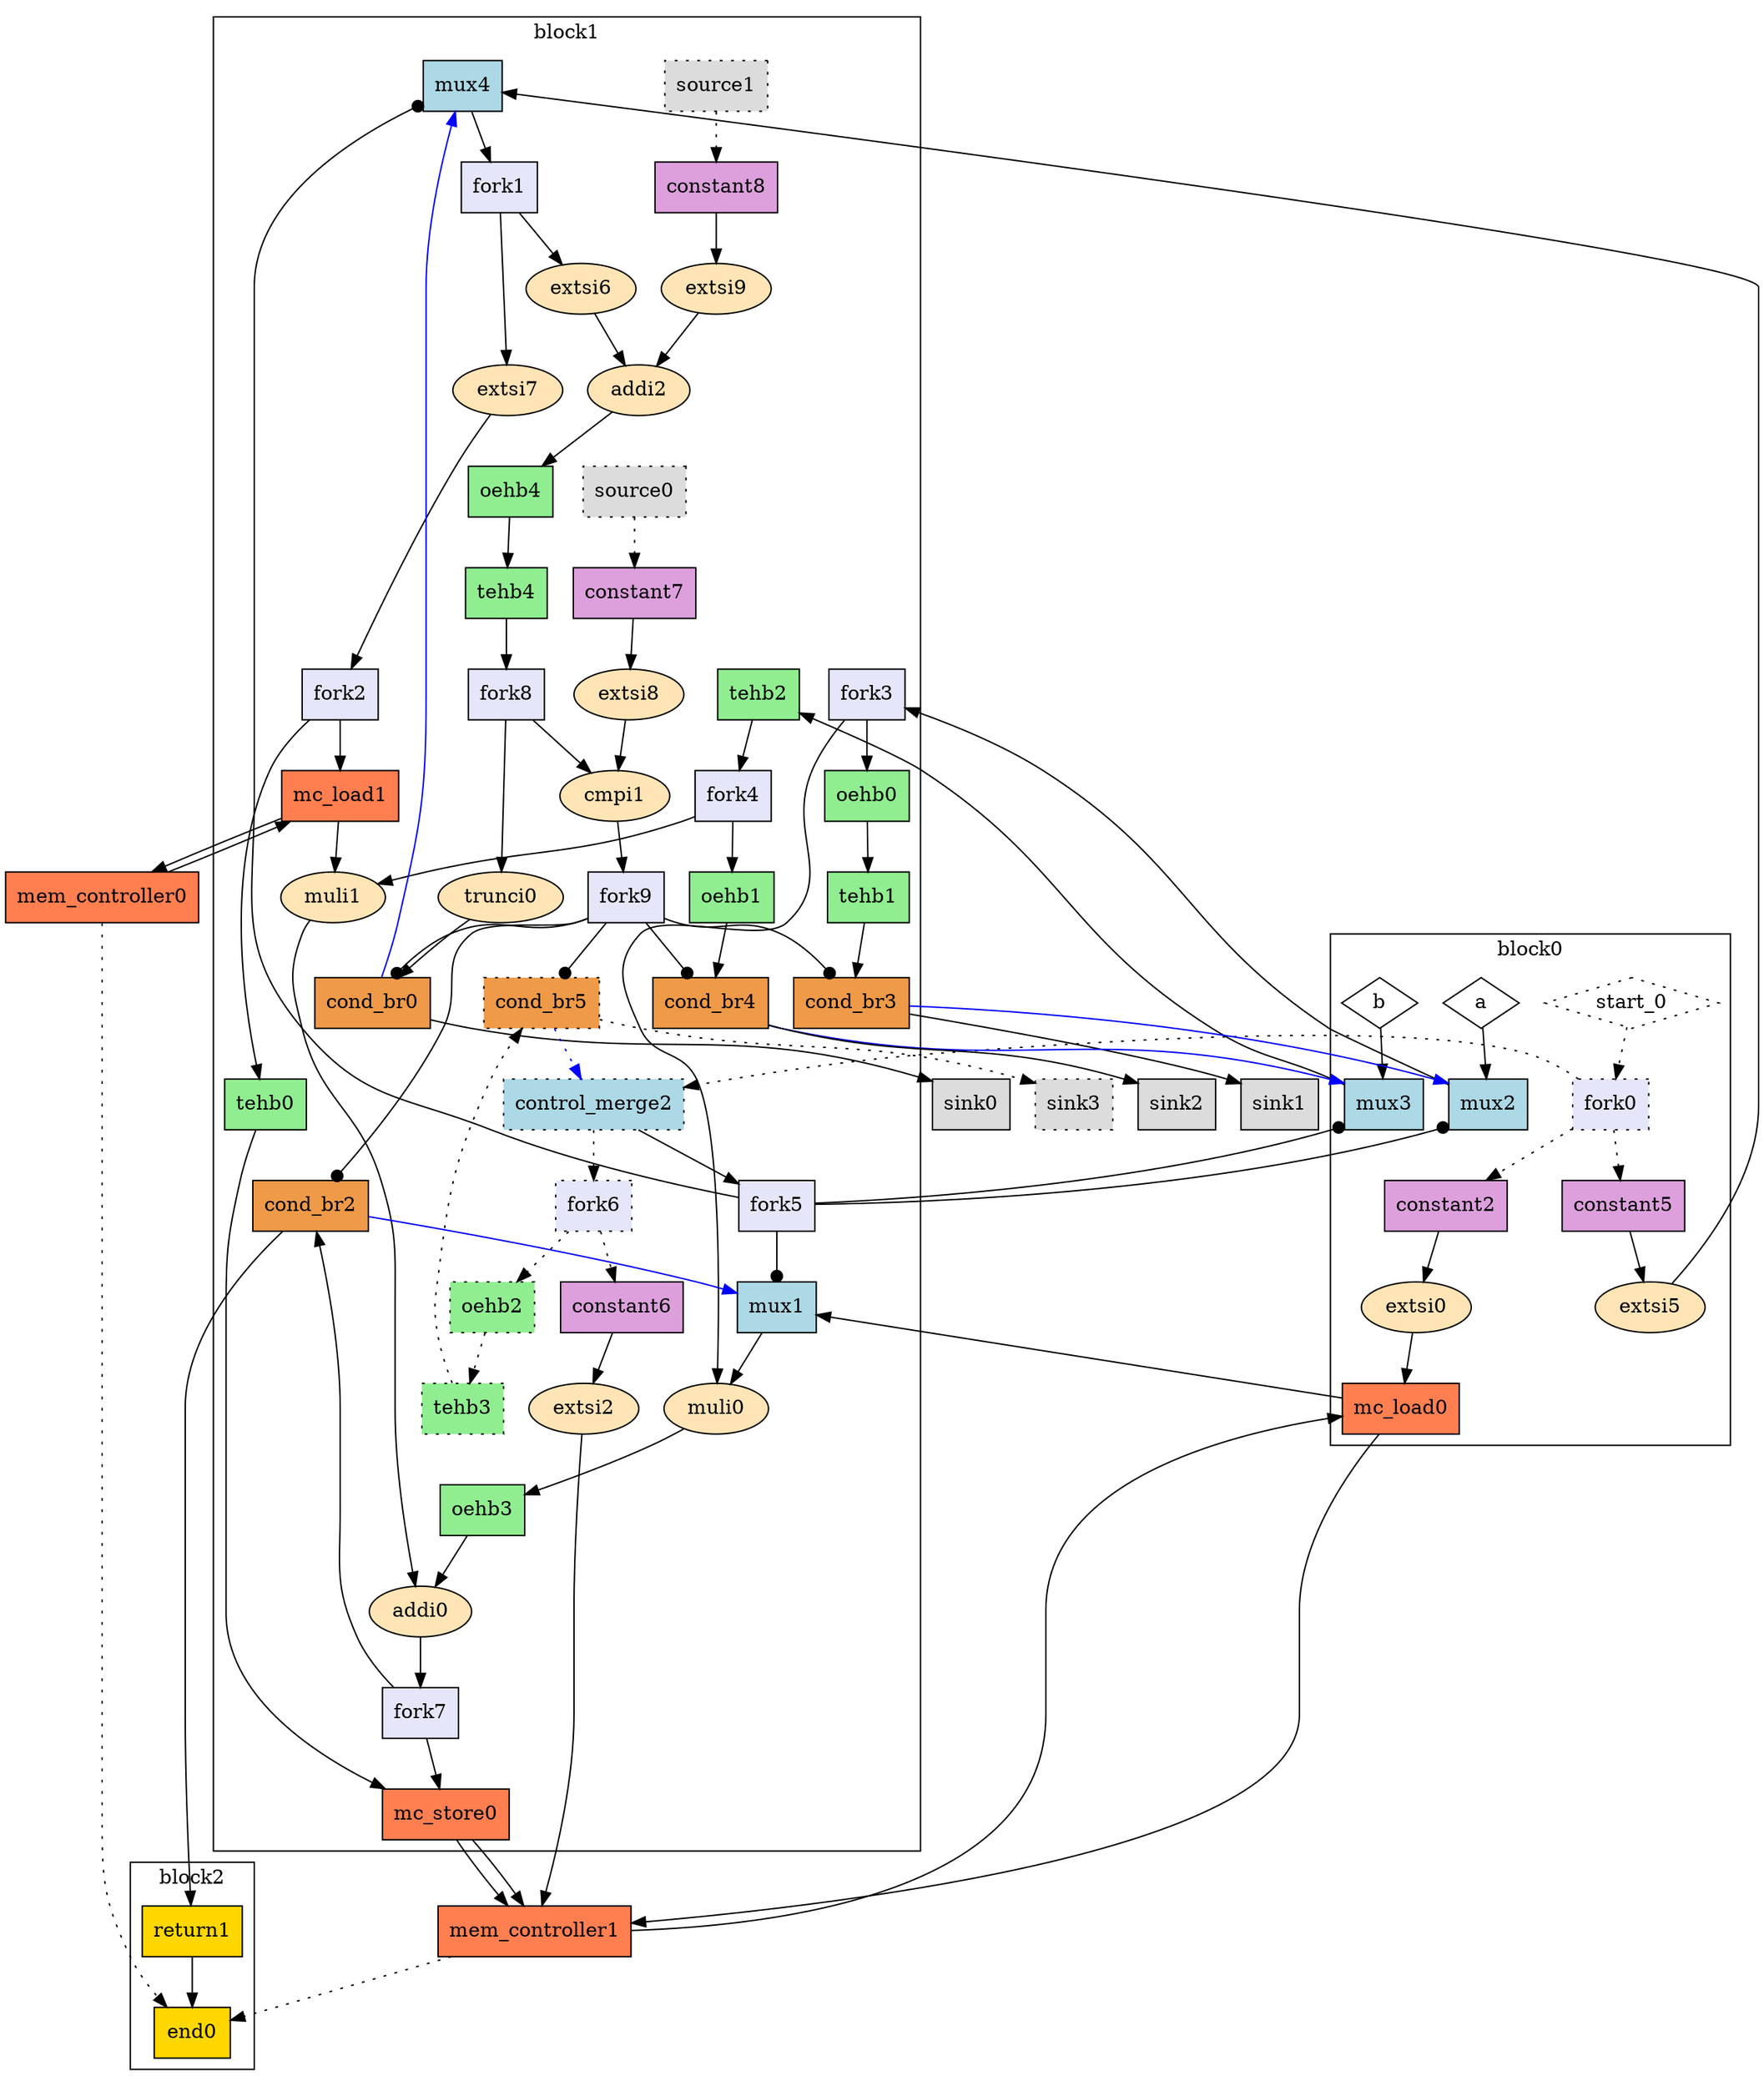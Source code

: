 Digraph G {
  splines=spline;
  compound=true; // Allow edges between clusters
  // Units/Channels in BB 0
  subgraph "cluster0" {
    label="block0"
    // Units from function arguments
    "a" [mlir_op="handshake.func", shape=diamond, label="a", style="solid", type="Entry", in="in1:32", out="out1:32", bbID=1]
    "b" [mlir_op="handshake.func", shape=diamond, label="b", style="solid", type="Entry", in="in1:32", out="out1:32", bbID=1]
    "start_0" [mlir_op="handshake.func", shape=diamond, label="start_0", style="dotted", type="Entry", control="true", in="in1:0", out="out1:0", bbID=1]
    // Units in BB 0
    "fork0" [mlir_op="handshake.fork", label="fork0", fillcolor=lavender, shape="box", style="filled, dotted", type="Fork", delay="0.000 0.100 0.100 0.000 0.000 0.000 0.000 0.000", in="in1:0", out="out1:0 out2:0 out3:0", bbID=1]
    "constant2" [mlir_op="handshake.constant", label="constant2", fillcolor=plum, shape="box", style="filled", type="Constant", delay="0.000 0.000 0.000 0.000 0.000 0.000 0.000 0.000", in="in1:1", out="out1:1", value="0x0", bbID=1]
    "extsi0" [mlir_op="arith.extsi", label="extsi0", fillcolor=moccasin, shape="oval", style="filled", type="Operator", delay="0.000 0.000 0.000 0.000 0.000 0.000 0.000 0.000", in="in1:1", latency="0", op="sext_op", out="out1:32", II=1, bbID=1]
    "constant5" [mlir_op="handshake.constant", label="constant5", fillcolor=plum, shape="box", style="filled", type="Constant", delay="0.000 0.000 0.000 0.000 0.000 0.000 0.000 0.000", in="in1:2", out="out1:2", value="0x1", bbID=1]
    "mc_load0" [mlir_op="handshake.mc_load", label="mc_load0", fillcolor=coral, shape="box", style="filled", type="Operator", delay="1.412 1.409 0.000 0.000 0.000 0.000 0.000 0.000", in="in1:32 in2:32", latency="1", op="mc_load_op", out="out1:32 out2:32", II=1, bbID=1, portId=0]
    "extsi5" [mlir_op="arith.extsi", label="extsi5", fillcolor=moccasin, shape="oval", style="filled", type="Operator", delay="0.000 0.000 0.000 0.000 0.000 0.000 0.000 0.000", in="in1:2", latency="0", op="sext_op", out="out1:11", II=1, bbID=1]
    // Channels from function arguments
    "a" -> "mux2" [style="solid", dir="both", arrowtail="none", arrowhead="normal", from="out1", to="in3"]
    "b" -> "mux3" [style="solid", dir="both", arrowtail="none", arrowhead="normal", from="out1", to="in3"]
    "start_0" -> "fork0" [style="dotted", dir="both", arrowtail="none", arrowhead="normal", from="out1", to="in1"]
    // Channels in BB 0
    "fork0" -> "constant5" [style="dotted", dir="both", arrowtail="none", arrowhead="normal", from="out2", to="in1"]
    "fork0" -> "constant2" [style="dotted", dir="both", arrowtail="none", arrowhead="normal", from="out3", to="in1"]
    "constant2" -> "extsi0" [style="solid", dir="both", arrowtail="none", arrowhead="normal", from="out1", to="in1"]
    "extsi0" -> "mc_load0" [style="solid", dir="both", arrowtail="none", arrowhead="normal", from="out1", to="in2"]
    "constant5" -> "extsi5" [style="solid", dir="both", arrowtail="none", arrowhead="normal", from="out1", to="in1"]
  }
  // Units/Channels in BB 1
  subgraph "cluster1" {
    label="block1"
    // Units in BB 1
    "mux4" [mlir_op="handshake.mux", label="mux4", fillcolor=lightblue, shape="box", style="filled", type="Mux", delay="1.412 1.397 0.000 1.412 1.397 1.412 0.000 0.000", in="in1?:1 in2:11 in3:11", out="out1:11", bbID=2]
    "fork1" [mlir_op="handshake.fork", label="fork1", fillcolor=lavender, shape="box", style="filled", type="Fork", delay="0.000 0.100 0.100 0.000 0.000 0.000 0.000 0.000", in="in1:11", out="out1:11 out2:11", bbID=2]
    "extsi6" [mlir_op="arith.extsi", label="extsi6", fillcolor=moccasin, shape="oval", style="filled", type="Operator", delay="0.000 0.000 0.000 0.000 0.000 0.000 0.000 0.000", in="in1:11", latency="0", op="sext_op", out="out1:12", II=1, bbID=2]
    "extsi7" [mlir_op="arith.extsi", label="extsi7", fillcolor=moccasin, shape="oval", style="filled", type="Operator", delay="0.000 0.000 0.000 0.000 0.000 0.000 0.000 0.000", in="in1:11", latency="0", op="sext_op", out="out1:32", II=1, bbID=2]
    "fork2" [mlir_op="handshake.fork", label="fork2", fillcolor=lavender, shape="box", style="filled", type="Fork", delay="0.000 0.100 0.100 0.000 0.000 0.000 0.000 0.000", in="in1:32", out="out1:32 out2:32", bbID=2]
    "mux1" [mlir_op="handshake.mux", label="mux1", fillcolor=lightblue, shape="box", style="filled", type="Mux", delay="1.412 1.397 0.000 1.412 1.397 1.412 0.000 0.000", in="in1?:1 in2:32 in3:32", out="out1:32", bbID=2]
    "mux2" [mlir_op="handshake.mux", label="mux2", fillcolor=lightblue, shape="box", style="filled", type="Mux", delay="1.412 1.397 0.000 1.412 1.397 1.412 0.000 0.000", in="in1?:1 in2:32 in3:32", out="out1:32", bbID=2]
    "fork3" [mlir_op="handshake.fork", label="fork3", fillcolor=lavender, shape="box", style="filled", type="Fork", delay="0.000 0.100 0.100 0.000 0.000 0.000 0.000 0.000", in="in1:32", out="out1:32 out2:32", bbID=2]
    "mux3" [mlir_op="handshake.mux", label="mux3", fillcolor=lightblue, shape="box", style="filled", type="Mux", delay="1.412 1.397 0.000 1.412 1.397 1.412 0.000 0.000", in="in1?:1 in2:32 in3:32", out="out1:32", bbID=2]
    "tehb2" [mlir_op="handshake.tehb", label="tehb2", fillcolor=lightgreen, shape="box", style="filled", type="TEHB", delay="0.000 0.000 0.000 0.000 0.000 0.000 0.000 0.000", in="in1:32", out="out1:32", bbID=2, slots=1]
    "fork4" [mlir_op="handshake.fork", label="fork4", fillcolor=lavender, shape="box", style="filled", type="Fork", delay="0.000 0.100 0.100 0.000 0.000 0.000 0.000 0.000", in="in1:32", out="out1:32 out2:32", bbID=2]
    "control_merge2" [mlir_op="handshake.control_merge", label="control_merge2", fillcolor=lightblue, shape="box", style="filled, dotted", type="CntrlMerge", delay="0.000 1.397 0.000 0.000 0.000 0.000 0.000 0.000", in="in1:0 in2:0", out="out1:0 out2?:1", bbID=2]
    "fork5" [mlir_op="handshake.fork", label="fork5", fillcolor=lavender, shape="box", style="filled", type="Fork", delay="0.000 0.100 0.100 0.000 0.000 0.000 0.000 0.000", in="in1:1", out="out1:1 out2:1 out3:1 out4:1", bbID=2]
    "fork6" [mlir_op="handshake.fork", label="fork6", fillcolor=lavender, shape="box", style="filled, dotted", type="Fork", delay="0.000 0.100 0.100 0.000 0.000 0.000 0.000 0.000", in="in1:0", out="out1:0 out2:0", bbID=2]
    "constant6" [mlir_op="handshake.constant", label="constant6", fillcolor=plum, shape="box", style="filled", type="Constant", delay="0.000 0.000 0.000 0.000 0.000 0.000 0.000 0.000", in="in1:2", out="out1:2", value="0x1", bbID=2]
    "extsi2" [mlir_op="arith.extsi", label="extsi2", fillcolor=moccasin, shape="oval", style="filled", type="Operator", delay="0.000 0.000 0.000 0.000 0.000 0.000 0.000 0.000", in="in1:2", latency="0", op="sext_op", out="out1:32", II=1, bbID=2]
    "source0" [mlir_op="handshake.source", label="source0", fillcolor=gainsboro, shape="box", style="filled, dotted", type="Source", delay="0.000 0.000 0.000 0.000 0.000 0.000 0.000 0.000", out="out1:0", bbID=2]
    "constant7" [mlir_op="handshake.constant", label="constant7", fillcolor=plum, shape="box", style="filled", type="Constant", delay="0.000 0.000 0.000 0.000 0.000 0.000 0.000 0.000", in="in1:11", out="out1:11", value="0x3e8", bbID=2]
    "extsi8" [mlir_op="arith.extsi", label="extsi8", fillcolor=moccasin, shape="oval", style="filled", type="Operator", delay="0.000 0.000 0.000 0.000 0.000 0.000 0.000 0.000", in="in1:11", latency="0", op="sext_op", out="out1:12", II=1, bbID=2]
    "source1" [mlir_op="handshake.source", label="source1", fillcolor=gainsboro, shape="box", style="filled, dotted", type="Source", delay="0.000 0.000 0.000 0.000 0.000 0.000 0.000 0.000", out="out1:0", bbID=2]
    "constant8" [mlir_op="handshake.constant", label="constant8", fillcolor=plum, shape="box", style="filled", type="Constant", delay="0.000 0.000 0.000 0.000 0.000 0.000 0.000 0.000", in="in1:2", out="out1:2", value="0x1", bbID=2]
    "extsi9" [mlir_op="arith.extsi", label="extsi9", fillcolor=moccasin, shape="oval", style="filled", type="Operator", delay="0.000 0.000 0.000 0.000 0.000 0.000 0.000 0.000", in="in1:2", latency="0", op="sext_op", out="out1:12", II=1, bbID=2]
    "muli0" [mlir_op="arith.muli", label="muli0", fillcolor=moccasin, shape="oval", style="filled", type="Operator", delay="0.000 0.000 0.000 1.409 0.000 0.000 0.000 0.000", in="in1:32 in2:32", latency="4", op="mul_op", out="out1:32", II=1, bbID=2]
    "mc_load1" [mlir_op="handshake.mc_load", label="mc_load1", fillcolor=coral, shape="box", style="filled", type="Operator", delay="1.412 1.409 0.000 0.000 0.000 0.000 0.000 0.000", in="in1:32 in2:32", latency="1", op="mc_load_op", out="out1:32 out2:32", II=1, bbID=2, portId=0]
    "muli1" [mlir_op="arith.muli", label="muli1", fillcolor=moccasin, shape="oval", style="filled", type="Operator", delay="0.000 0.000 0.000 1.409 0.000 0.000 0.000 0.000", in="in1:32 in2:32", latency="4", op="mul_op", out="out1:32", II=1, bbID=2]
    "oehb3" [mlir_op="handshake.oehb", label="oehb3", fillcolor=lightgreen, shape="box", style="filled", type="OEHB", delay="0.000 0.000 0.000 0.000 0.000 0.000 0.000 0.000", in="in1:32", out="out1:32", bbID=2, slots=1]
    "addi0" [mlir_op="arith.addi", label="addi0", fillcolor=moccasin, shape="oval", style="filled", type="Operator", delay="2.287 1.397 1.400 1.409 0.000 0.000 0.000 0.000", in="in1:32 in2:32", latency="0", op="add_op", out="out1:32", II=1, bbID=2]
    "fork7" [mlir_op="handshake.fork", label="fork7", fillcolor=lavender, shape="box", style="filled", type="Fork", delay="0.000 0.100 0.100 0.000 0.000 0.000 0.000 0.000", in="in1:32", out="out1:32 out2:32", bbID=2]
    "tehb0" [mlir_op="handshake.tehb", label="tehb0", fillcolor=lightgreen, shape="box", style="filled", type="TEHB", delay="0.000 0.000 0.000 0.000 0.000 0.000 0.000 0.000", in="in1:32", out="out1:32", bbID=2, slots=1]
    "mc_store0" [mlir_op="handshake.mc_store", label="mc_store0", fillcolor=coral, shape="box", style="filled", type="Operator", delay="0.672 1.397 1.400 1.409 0.000 0.000 0.000 0.000", in="in1:32 in2:32", latency="0", op="mc_store_op", out="out1:32 out2:32", II=1, bbID=2, portId=0]
    "addi2" [mlir_op="arith.addi", label="addi2", fillcolor=moccasin, shape="oval", style="filled", type="Operator", delay="2.047 1.397 1.400 1.409 0.000 0.000 0.000 0.000", in="in1:12 in2:12", latency="0", op="add_op", out="out1:12", II=1, bbID=2]
    "oehb4" [mlir_op="handshake.oehb", label="oehb4", fillcolor=lightgreen, shape="box", style="filled", type="OEHB", delay="0.000 0.000 0.000 0.000 0.000 0.000 0.000 0.000", in="in1:12", out="out1:12", bbID=2, slots=1]
    "tehb4" [mlir_op="handshake.tehb", label="tehb4", fillcolor=lightgreen, shape="box", style="filled", type="TEHB", delay="0.000 0.000 0.000 0.000 0.000 0.000 0.000 0.000", in="in1:12", out="out1:12", bbID=2, slots=1]
    "fork8" [mlir_op="handshake.fork", label="fork8", fillcolor=lavender, shape="box", style="filled", type="Fork", delay="0.000 0.100 0.100 0.000 0.000 0.000 0.000 0.000", in="in1:12", out="out1:12 out2:12", bbID=2]
    "trunci0" [mlir_op="arith.trunci", label="trunci0", fillcolor=moccasin, shape="oval", style="filled", type="Operator", delay="0.000 0.000 0.000 0.000 0.000 0.000 0.000 0.000", in="in1:12", latency="0", op="trunc_op", out="out1:11", II=1, bbID=2]
    "cmpi1" [mlir_op="arith.cmpi<", label="cmpi1", fillcolor=moccasin, shape="oval", style="filled", type="Operator", delay="1.808 1.397 1.400 1.409 0.000 0.000 0.000 0.000", in="in1:12 in2:12", latency="0", op="icmp_ult_op", out="out1:1", II=1, bbID=2]
    "fork9" [mlir_op="handshake.fork", label="fork9", fillcolor=lavender, shape="box", style="filled", type="Fork", delay="0.000 0.100 0.100 0.000 0.000 0.000 0.000 0.000", in="in1:1", out="out1:1 out2:1 out3:1 out4:1 out5:1", bbID=2]
    "cond_br0" [mlir_op="handshake.cond_br", label="cond_br0", fillcolor=tan2, shape="box", style="filled", type="Branch", delay="0.000 1.409 1.411 1.412 1.400 1.412 0.000 0.000", in="in1:11 in2?:1", out="out1+:11 out2-:11", bbID=2]
    "cond_br2" [mlir_op="handshake.cond_br", label="cond_br2", fillcolor=tan2, shape="box", style="filled", type="Branch", delay="0.000 1.409 1.411 1.412 1.400 1.412 0.000 0.000", in="in1:32 in2?:1", out="out1+:32 out2-:32", bbID=2]
    "oehb0" [mlir_op="handshake.oehb", label="oehb0", fillcolor=lightgreen, shape="box", style="filled", type="OEHB", delay="0.000 0.000 0.000 0.000 0.000 0.000 0.000 0.000", in="in1:32", out="out1:32", bbID=2, slots=1]
    "tehb1" [mlir_op="handshake.tehb", label="tehb1", fillcolor=lightgreen, shape="box", style="filled", type="TEHB", delay="0.000 0.000 0.000 0.000 0.000 0.000 0.000 0.000", in="in1:32", out="out1:32", bbID=2, slots=1]
    "cond_br3" [mlir_op="handshake.cond_br", label="cond_br3", fillcolor=tan2, shape="box", style="filled", type="Branch", delay="0.000 1.409 1.411 1.412 1.400 1.412 0.000 0.000", in="in1:32 in2?:1", out="out1+:32 out2-:32", bbID=2]
    "oehb1" [mlir_op="handshake.oehb", label="oehb1", fillcolor=lightgreen, shape="box", style="filled", type="OEHB", delay="0.000 0.000 0.000 0.000 0.000 0.000 0.000 0.000", in="in1:32", out="out1:32", bbID=2, slots=1]
    "cond_br4" [mlir_op="handshake.cond_br", label="cond_br4", fillcolor=tan2, shape="box", style="filled", type="Branch", delay="0.000 1.409 1.411 1.412 1.400 1.412 0.000 0.000", in="in1:32 in2?:1", out="out1+:32 out2-:32", bbID=2]
    "oehb2" [mlir_op="handshake.oehb", label="oehb2", fillcolor=lightgreen, shape="box", style="filled, dotted", type="OEHB", delay="0.000 0.000 0.000 0.000 0.000 0.000 0.000 0.000", in="in1:0", out="out1:0", bbID=2, slots=1]
    "tehb3" [mlir_op="handshake.tehb", label="tehb3", fillcolor=lightgreen, shape="box", style="filled, dotted", type="TEHB", delay="0.000 0.000 0.000 0.000 0.000 0.000 0.000 0.000", in="in1:0", out="out1:0", bbID=2, slots=1]
    "cond_br5" [mlir_op="handshake.cond_br", label="cond_br5", fillcolor=tan2, shape="box", style="filled, dotted", type="Branch", delay="0.000 1.409 1.411 1.412 1.400 1.412 0.000 0.000", in="in1:0 in2?:1", out="out1+:0 out2-:0", bbID=2]
    // Channels in BB 1
    "mux4" -> "fork1" [style="solid", dir="both", arrowtail="none", arrowhead="normal", from="out1", to="in1"]
    "fork1" -> "extsi6" [style="solid", dir="both", arrowtail="none", arrowhead="normal", from="out1", to="in1"]
    "fork1" -> "extsi7" [style="solid", dir="both", arrowtail="none", arrowhead="normal", from="out2", to="in1"]
    "extsi6" -> "addi2" [style="solid", dir="both", arrowtail="none", arrowhead="normal", from="out1", to="in1"]
    "extsi7" -> "fork2" [style="solid", dir="both", arrowtail="none", arrowhead="normal", from="out1", to="in1"]
    "fork2" -> "mc_load1" [style="solid", dir="both", arrowtail="none", arrowhead="normal", from="out1", to="in2"]
    "fork2" -> "tehb0" [style="solid", dir="both", arrowtail="none", arrowhead="normal", from="out2", to="in1"]
    "mux1" -> "muli0" [style="solid", dir="both", arrowtail="none", arrowhead="normal", from="out1", to="in2"]
    "mux2" -> "fork3" [style="solid", dir="both", arrowtail="none", arrowhead="normal", from="out1", to="in1"]
    "fork3" -> "oehb0" [style="solid", dir="both", arrowtail="none", arrowhead="normal", from="out1", to="in1"]
    "fork3" -> "muli0" [style="solid", dir="both", arrowtail="none", arrowhead="normal", from="out2", to="in1"]
    "mux3" -> "tehb2" [style="solid", dir="both", arrowtail="none", arrowhead="normal", from="out1", to="in1"]
    "tehb2" -> "fork4" [style="solid", dir="both", arrowtail="none", arrowhead="normal", from="out1", to="in1"]
    "fork4" -> "oehb1" [style="solid", dir="both", arrowtail="none", arrowhead="normal", from="out1", to="in1"]
    "fork4" -> "muli1" [style="solid", dir="both", arrowtail="none", arrowhead="normal", from="out2", to="in1"]
    "control_merge2" -> "fork6" [style="dotted", dir="both", arrowtail="none", arrowhead="normal", from="out1", to="in1"]
    "control_merge2" -> "fork5" [style="solid", dir="both", arrowtail="none", arrowhead="normal", from="out2", to="in1"]
    "fork5" -> "mux4" [style="solid", dir="both", arrowtail="none", arrowhead="dot", from="out1", to="in1"]
    "fork5" -> "mux3" [style="solid", dir="both", arrowtail="none", arrowhead="dot", from="out2", to="in1"]
    "fork5" -> "mux2" [style="solid", dir="both", arrowtail="none", arrowhead="dot", from="out3", to="in1"]
    "fork5" -> "mux1" [style="solid", dir="both", arrowtail="none", arrowhead="dot", from="out4", to="in1"]
    "fork6" -> "constant6" [style="dotted", dir="both", arrowtail="none", arrowhead="normal", from="out1", to="in1"]
    "fork6" -> "oehb2" [style="dotted", dir="both", arrowtail="none", arrowhead="normal", from="out2", to="in1"]
    "constant6" -> "extsi2" [style="solid", dir="both", arrowtail="none", arrowhead="normal", from="out1", to="in1"]
    "source0" -> "constant7" [style="dotted", dir="both", arrowtail="none", arrowhead="normal", from="out1", to="in1"]
    "constant7" -> "extsi8" [style="solid", dir="both", arrowtail="none", arrowhead="normal", from="out1", to="in1"]
    "extsi8" -> "cmpi1" [style="solid", dir="both", arrowtail="none", arrowhead="normal", from="out1", to="in2"]
    "source1" -> "constant8" [style="dotted", dir="both", arrowtail="none", arrowhead="normal", from="out1", to="in1"]
    "constant8" -> "extsi9" [style="solid", dir="both", arrowtail="none", arrowhead="normal", from="out1", to="in1"]
    "extsi9" -> "addi2" [style="solid", dir="both", arrowtail="none", arrowhead="normal", from="out1", to="in2"]
    "muli0" -> "oehb3" [style="solid", dir="both", arrowtail="none", arrowhead="normal", from="out1", to="in1"]
    "mc_load1" -> "muli1" [style="solid", dir="both", arrowtail="none", arrowhead="normal", from="out1", to="in2"]
    "muli1" -> "addi0" [style="solid", dir="both", arrowtail="none", arrowhead="normal", from="out1", to="in2"]
    "oehb3" -> "addi0" [style="solid", dir="both", arrowtail="none", arrowhead="normal", from="out1", to="in1"]
    "addi0" -> "fork7" [style="solid", dir="both", arrowtail="none", arrowhead="normal", from="out1", to="in1"]
    "fork7" -> "cond_br2" [style="solid", dir="both", arrowtail="none", arrowhead="normal", from="out1", to="in1"]
    "fork7" -> "mc_store0" [style="solid", dir="both", arrowtail="none", arrowhead="normal", from="out2", to="in1"]
    "tehb0" -> "mc_store0" [style="solid", dir="both", arrowtail="none", arrowhead="normal", from="out1", to="in2"]
    "addi2" -> "oehb4" [style="solid", dir="both", arrowtail="none", arrowhead="normal", from="out1", to="in1"]
    "oehb4" -> "tehb4" [style="solid", dir="both", arrowtail="none", arrowhead="normal", from="out1", to="in1"]
    "tehb4" -> "fork8" [style="solid", dir="both", arrowtail="none", arrowhead="normal", from="out1", to="in1"]
    "fork8" -> "trunci0" [style="solid", dir="both", arrowtail="none", arrowhead="normal", from="out1", to="in1"]
    "fork8" -> "cmpi1" [style="solid", dir="both", arrowtail="none", arrowhead="normal", from="out2", to="in1"]
    "trunci0" -> "cond_br0" [style="solid", dir="both", arrowtail="none", arrowhead="normal", from="out1", to="in1"]
    "cmpi1" -> "fork9" [style="solid", dir="both", arrowtail="none", arrowhead="normal", from="out1", to="in1"]
    "fork9" -> "cond_br0" [style="solid", dir="both", arrowtail="none", arrowhead="dot", from="out1", to="in2"]
    "fork9" -> "cond_br2" [style="solid", dir="both", arrowtail="none", arrowhead="dot", from="out2", to="in2"]
    "fork9" -> "cond_br3" [style="solid", dir="both", arrowtail="none", arrowhead="dot", from="out3", to="in2"]
    "fork9" -> "cond_br4" [style="solid", dir="both", arrowtail="none", arrowhead="dot", from="out4", to="in2"]
    "fork9" -> "cond_br5" [style="solid", dir="both", arrowtail="none", arrowhead="dot", from="out5", to="in2"]
    "cond_br0" -> "mux4" [style="solid", dir="both", arrowtail="none", arrowhead="normal", from="out1", to="in2",  color="blue"]
    "cond_br2" -> "mux1" [style="solid", dir="both", arrowtail="none", arrowhead="normal", from="out1", to="in2",  color="blue"]
    "oehb0" -> "tehb1" [style="solid", dir="both", arrowtail="none", arrowhead="normal", from="out1", to="in1"]
    "tehb1" -> "cond_br3" [style="solid", dir="both", arrowtail="none", arrowhead="normal", from="out1", to="in1"]
    "cond_br3" -> "mux2" [style="solid", dir="both", arrowtail="none", arrowhead="normal", from="out1", to="in2",  color="blue"]
    "oehb1" -> "cond_br4" [style="solid", dir="both", arrowtail="none", arrowhead="normal", from="out1", to="in1"]
    "cond_br4" -> "mux3" [style="solid", dir="both", arrowtail="none", arrowhead="normal", from="out1", to="in2",  color="blue"]
    "oehb2" -> "tehb3" [style="dotted", dir="both", arrowtail="none", arrowhead="normal", from="out1", to="in1"]
    "tehb3" -> "cond_br5" [style="dotted", dir="both", arrowtail="none", arrowhead="normal", from="out1", to="in1"]
    "cond_br5" -> "control_merge2" [style="dotted", dir="both", arrowtail="none", arrowhead="normal", from="out1", to="in1",  color="blue"]
  }
  // Units/Channels in BB 2
  subgraph "cluster2" {
    label="block2"
    // Units in BB 2
    "return1" [mlir_op="handshake.return", label="return1", fillcolor=gold, shape="box", style="filled", type="Operator", delay="1.412 1.397 0.000 0.000 0.000 0.000 0.000 0.000", in="in1:32", latency="0", op="ret_op", out="out1:32", II=1, bbID=3]
    "end0" [mlir_op="handshake.end", label="end0", fillcolor=gold, shape="box", style="filled", type="Exit", delay="1.397 0.000 1.397 1.409 0.000 0.000 0.000 0.000", in="in1:0*e in2:0*e in3:32", out="out1:32", bbID=3]
    // Channels in BB 2
    "return1" -> "end0" [style="solid", dir="both", arrowtail="none", arrowhead="normal", from="out1", to="in3"]
  }
  // Units outside of all basic blocks
  "mem_controller0" [mlir_op="handshake.mem_controller", label="mem_controller0", fillcolor=coral, shape="box", style="filled", type="MC", delay="0.000 0.000 0.000 0.000 0.000 0.000 0.000 0.000", in="in1:32*l0a", memory="x", out="out1:32*l0d out2:0*e", bbID=0, bbcount=0, ldcount=1, stcount=0]
  "mem_controller1" [mlir_op="handshake.mem_controller", label="mem_controller1", fillcolor=coral, shape="box", style="filled", type="MC", delay="0.000 0.000 0.000 0.000 0.000 0.000 0.000 0.000", in="in1:32*c0 in2:32*l0a in3:32*s0a in4:32*s0d", memory="y", out="out1:32*l0d out2:0*e", bbID=0, bbcount=1, ldcount=1, stcount=1]
  "sink0" [mlir_op="handshake.sink", label="sink0", fillcolor=gainsboro, shape="box", style="filled", type="Sink", delay="0.000 0.000 0.000 0.000 0.000 0.000 0.000 0.000", in="in1:11", bbID=0]
  "sink1" [mlir_op="handshake.sink", label="sink1", fillcolor=gainsboro, shape="box", style="filled", type="Sink", delay="0.000 0.000 0.000 0.000 0.000 0.000 0.000 0.000", in="in1:32", bbID=0]
  "sink2" [mlir_op="handshake.sink", label="sink2", fillcolor=gainsboro, shape="box", style="filled", type="Sink", delay="0.000 0.000 0.000 0.000 0.000 0.000 0.000 0.000", in="in1:32", bbID=0]
  "sink3" [mlir_op="handshake.sink", label="sink3", fillcolor=gainsboro, shape="box", style="filled, dotted", type="Sink", delay="0.000 0.000 0.000 0.000 0.000 0.000 0.000 0.000", in="in1:0", bbID=0]
  // Channels outgoing of BB 0
  "fork0" -> "control_merge2" [style="dotted", dir="both", arrowtail="none", arrowhead="normal", from="out1", to="in2"]
  "mc_load0" -> "mem_controller1" [style="solid", dir="both", arrowtail="none", arrowhead="normal", from="out2", to="in2", mem_address="true"]
  "mc_load0" -> "mux1" [style="solid", dir="both", arrowtail="none", arrowhead="normal", from="out1", to="in3"]
  "extsi5" -> "mux4" [style="solid", dir="both", arrowtail="none", arrowhead="normal", from="out1", to="in3"]
  // Channels outgoing of BB 1
  "extsi2" -> "mem_controller1" [style="solid", dir="both", arrowtail="none", arrowhead="normal", from="out1", to="in1"]
  "mc_load1" -> "mem_controller0" [style="solid", dir="both", arrowtail="none", arrowhead="normal", from="out2", to="in1", mem_address="true"]
  "mc_store0" -> "mem_controller1" [style="solid", dir="both", arrowtail="none", arrowhead="normal", from="out2", to="in3", mem_address="true"]
  "mc_store0" -> "mem_controller1" [style="solid", dir="both", arrowtail="none", arrowhead="normal", from="out1", to="in4", mem_address="false"]
  "cond_br0" -> "sink0" [style="solid", dir="both", arrowtail="none", arrowhead="normal", from="out2", to="in1"]
  "cond_br2" -> "return1" [style="solid", dir="both", arrowtail="none", arrowhead="normal", from="out2", to="in1"]
  "cond_br3" -> "sink1" [style="solid", dir="both", arrowtail="none", arrowhead="normal", from="out2", to="in1"]
  "cond_br4" -> "sink2" [style="solid", dir="both", arrowtail="none", arrowhead="normal", from="out2", to="in1"]
  "cond_br5" -> "sink3" [style="dotted", dir="both", arrowtail="none", arrowhead="normal", from="out2", to="in1"]
  // Channels outside of all basic blocks
  "mem_controller0" -> "mc_load1" [style="solid", dir="both", arrowtail="none", arrowhead="normal", from="out1", to="in1", mem_address="false"]
  "mem_controller0" -> "end0" [style="dotted", dir="both", arrowtail="none", arrowhead="normal", from="out2", to="in1"]
  "mem_controller1" -> "mc_load0" [style="solid", dir="both", arrowtail="none", arrowhead="normal", from="out1", to="in1", mem_address="false"]
  "mem_controller1" -> "end0" [style="dotted", dir="both", arrowtail="none", arrowhead="normal", from="out2", to="in2"]
}
